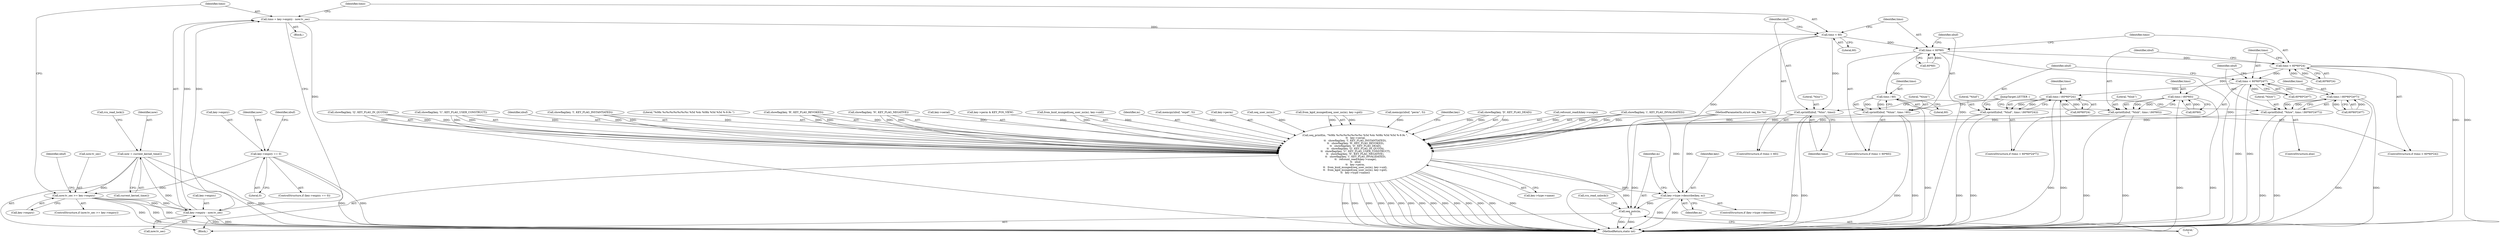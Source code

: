 digraph "0_linux_363b02dab09b3226f3bd1420dad9c72b79a42a76_12@integer" {
"1000192" [label="(Call,timo = key->expiry - now.tv_sec)"];
"1000194" [label="(Call,key->expiry - now.tv_sec)"];
"1000178" [label="(Call,now.tv_sec >= key->expiry)"];
"1000161" [label="(Call,now = current_kernel_time())"];
"1000166" [label="(Call,key->expiry == 0)"];
"1000202" [label="(Call,timo < 60)"];
"1000205" [label="(Call,sprintf(xbuf, \"%lus\", timo))"];
"1000274" [label="(Call,seq_printf(m, \"%08x %c%c%c%c%c%c%c %5d %4s %08x %5d %5d %-9.9s \",\n \t\t   key->serial,\n\t\t   showflag(key, 'I', KEY_FLAG_INSTANTIATED),\n \t\t   showflag(key, 'R', KEY_FLAG_REVOKED),\n \t\t   showflag(key, 'D', KEY_FLAG_DEAD),\n \t\t   showflag(key, 'Q', KEY_FLAG_IN_QUOTA),\n \t\t   showflag(key, 'U', KEY_FLAG_USER_CONSTRUCT),\n\t\t   showflag(key, 'N', KEY_FLAG_NEGATIVE),\n \t\t   showflag(key, 'i', KEY_FLAG_INVALIDATED),\n \t\t   refcount_read(&key->usage),\n \t\t   xbuf,\n\t\t   key->perm,\n\t\t   from_kuid_munged(seq_user_ns(m), key->uid),\n\t\t   from_kgid_munged(seq_user_ns(m), key->gid),\n\t\t   key->type->name))"];
"1000340" [label="(Call,key->type->describe(key, m))"];
"1000343" [label="(Call,seq_putc(m, '\n'))"];
"1000211" [label="(Call,timo < 60*60)"];
"1000219" [label="(Call,timo / 60)"];
"1000216" [label="(Call,sprintf(xbuf, \"%lum\", timo / 60))"];
"1000224" [label="(Call,timo < 60*60*24)"];
"1000234" [label="(Call,timo / (60*60))"];
"1000231" [label="(Call,sprintf(xbuf, \"%luh\", timo / (60*60)))"];
"1000241" [label="(Call,timo < 60*60*24*7)"];
"1000253" [label="(Call,timo / (60*60*24))"];
"1000250" [label="(Call,sprintf(xbuf, \"%lud\", timo / (60*60*24)))"];
"1000264" [label="(Call,timo / (60*60*24*7))"];
"1000261" [label="(Call,sprintf(xbuf, \"%luw\", timo / (60*60*24*7)))"];
"1000203" [label="(Identifier,timo)"];
"1000292" [label="(Call,showflag(key, 'Q', KEY_FLAG_IN_QUOTA))"];
"1000296" [label="(Call,showflag(key, 'U', KEY_FLAG_USER_CONSTRUCT))"];
"1000232" [label="(Identifier,xbuf)"];
"1000313" [label="(Identifier,xbuf)"];
"1000334" [label="(ControlStructure,if (key->type->describe))"];
"1000252" [label="(Literal,\"%lud\")"];
"1000262" [label="(Identifier,xbuf)"];
"1000192" [label="(Call,timo = key->expiry - now.tv_sec)"];
"1000204" [label="(Literal,60)"];
"1000213" [label="(Call,60*60)"];
"1000194" [label="(Call,key->expiry - now.tv_sec)"];
"1000243" [label="(Call,60*60*24*7)"];
"1000280" [label="(Call,showflag(key, 'I', KEY_FLAG_INSTANTIATED))"];
"1000340" [label="(Call,key->type->describe(key, m))"];
"1000263" [label="(Literal,\"%luw\")"];
"1000163" [label="(Call,current_kernel_time())"];
"1000170" [label="(Literal,0)"];
"1000195" [label="(Call,key->expiry)"];
"1000224" [label="(Call,timo < 60*60*24)"];
"1000349" [label="(MethodReturn,static int)"];
"1000276" [label="(Literal,\"%08x %c%c%c%c%c%c%c %5d %4s %08x %5d %5d %-9.9s \")"];
"1000284" [label="(Call,showflag(key, 'R', KEY_FLAG_REVOKED))"];
"1000167" [label="(Call,key->expiry)"];
"1000342" [label="(Identifier,m)"];
"1000344" [label="(Identifier,m)"];
"1000223" [label="(ControlStructure,if (timo < 60*60*24))"];
"1000206" [label="(Identifier,xbuf)"];
"1000255" [label="(Call,60*60*24)"];
"1000300" [label="(Call,showflag(key, 'N', KEY_FLAG_NEGATIVE))"];
"1000207" [label="(Literal,\"%lus\")"];
"1000180" [label="(Identifier,now)"];
"1000225" [label="(Identifier,timo)"];
"1000277" [label="(Call,key->serial)"];
"1000235" [label="(Identifier,timo)"];
"1000260" [label="(ControlStructure,else)"];
"1000251" [label="(Identifier,xbuf)"];
"1000166" [label="(Call,key->expiry == 0)"];
"1000221" [label="(Literal,60)"];
"1000179" [label="(Call,now.tv_sec)"];
"1000273" [label="(JumpTarget,LETTER :)"];
"1000346" [label="(Call,rcu_read_unlock())"];
"1000124" [label="(Call,key->perm & KEY_POS_VIEW)"];
"1000177" [label="(ControlStructure,if (now.tv_sec >= key->expiry))"];
"1000220" [label="(Identifier,timo)"];
"1000217" [label="(Identifier,xbuf)"];
"1000226" [label="(Call,60*60*24)"];
"1000236" [label="(Call,60*60)"];
"1000341" [label="(Identifier,key)"];
"1000218" [label="(Literal,\"%lum\")"];
"1000173" [label="(Identifier,xbuf)"];
"1000191" [label="(Block,)"];
"1000210" [label="(ControlStructure,if (timo < 60*60))"];
"1000219" [label="(Call,timo / 60)"];
"1000202" [label="(Call,timo < 60)"];
"1000250" [label="(Call,sprintf(xbuf, \"%lud\", timo / (60*60*24)))"];
"1000198" [label="(Call,now.tv_sec)"];
"1000231" [label="(Call,sprintf(xbuf, \"%luh\", timo / (60*60)))"];
"1000165" [label="(ControlStructure,if (key->expiry == 0))"];
"1000208" [label="(Identifier,timo)"];
"1000254" [label="(Identifier,timo)"];
"1000234" [label="(Call,timo / (60*60))"];
"1000345" [label="(Literal,'\n')"];
"1000104" [label="(MethodParameterIn,struct seq_file *m)"];
"1000182" [label="(Call,key->expiry)"];
"1000211" [label="(Call,timo < 60*60)"];
"1000317" [label="(Call,from_kuid_munged(seq_user_ns(m), key->uid))"];
"1000343" [label="(Call,seq_putc(m, '\n'))"];
"1000275" [label="(Identifier,m)"];
"1000329" [label="(Call,key->type->name)"];
"1000193" [label="(Identifier,timo)"];
"1000186" [label="(Call,memcpy(xbuf, \"expd\", 5))"];
"1000264" [label="(Call,timo / (60*60*24*7))"];
"1000178" [label="(Call,now.tv_sec >= key->expiry)"];
"1000205" [label="(Call,sprintf(xbuf, \"%lus\", timo))"];
"1000216" [label="(Call,sprintf(xbuf, \"%lum\", timo / 60))"];
"1000233" [label="(Literal,\"%luh\")"];
"1000314" [label="(Call,key->perm)"];
"1000161" [label="(Call,now = current_kernel_time())"];
"1000240" [label="(ControlStructure,if (timo < 60*60*24*7))"];
"1000324" [label="(Call,seq_user_ns(m))"];
"1000164" [label="(Call,rcu_read_lock())"];
"1000323" [label="(Call,from_kgid_munged(seq_user_ns(m), key->gid))"];
"1000162" [label="(Identifier,now)"];
"1000172" [label="(Call,memcpy(xbuf, \"perm\", 5))"];
"1000242" [label="(Identifier,timo)"];
"1000201" [label="(ControlStructure,if (timo < 60))"];
"1000106" [label="(Block,)"];
"1000265" [label="(Identifier,timo)"];
"1000241" [label="(Call,timo < 60*60*24*7)"];
"1000274" [label="(Call,seq_printf(m, \"%08x %c%c%c%c%c%c%c %5d %4s %08x %5d %5d %-9.9s \",\n \t\t   key->serial,\n\t\t   showflag(key, 'I', KEY_FLAG_INSTANTIATED),\n \t\t   showflag(key, 'R', KEY_FLAG_REVOKED),\n \t\t   showflag(key, 'D', KEY_FLAG_DEAD),\n \t\t   showflag(key, 'Q', KEY_FLAG_IN_QUOTA),\n \t\t   showflag(key, 'U', KEY_FLAG_USER_CONSTRUCT),\n\t\t   showflag(key, 'N', KEY_FLAG_NEGATIVE),\n \t\t   showflag(key, 'i', KEY_FLAG_INVALIDATED),\n \t\t   refcount_read(&key->usage),\n \t\t   xbuf,\n\t\t   key->perm,\n\t\t   from_kuid_munged(seq_user_ns(m), key->uid),\n\t\t   from_kgid_munged(seq_user_ns(m), key->gid),\n\t\t   key->type->name))"];
"1000337" [label="(Identifier,key)"];
"1000288" [label="(Call,showflag(key, 'D', KEY_FLAG_DEAD))"];
"1000212" [label="(Identifier,timo)"];
"1000308" [label="(Call,refcount_read(&key->usage))"];
"1000253" [label="(Call,timo / (60*60*24))"];
"1000304" [label="(Call,showflag(key, 'i', KEY_FLAG_INVALIDATED))"];
"1000261" [label="(Call,sprintf(xbuf, \"%luw\", timo / (60*60*24*7)))"];
"1000266" [label="(Call,60*60*24*7)"];
"1000187" [label="(Identifier,xbuf)"];
"1000192" -> "1000191"  [label="AST: "];
"1000192" -> "1000194"  [label="CFG: "];
"1000193" -> "1000192"  [label="AST: "];
"1000194" -> "1000192"  [label="AST: "];
"1000203" -> "1000192"  [label="CFG: "];
"1000192" -> "1000349"  [label="DDG: "];
"1000194" -> "1000192"  [label="DDG: "];
"1000194" -> "1000192"  [label="DDG: "];
"1000192" -> "1000202"  [label="DDG: "];
"1000194" -> "1000198"  [label="CFG: "];
"1000195" -> "1000194"  [label="AST: "];
"1000198" -> "1000194"  [label="AST: "];
"1000194" -> "1000349"  [label="DDG: "];
"1000194" -> "1000349"  [label="DDG: "];
"1000178" -> "1000194"  [label="DDG: "];
"1000178" -> "1000194"  [label="DDG: "];
"1000161" -> "1000194"  [label="DDG: "];
"1000178" -> "1000177"  [label="AST: "];
"1000178" -> "1000182"  [label="CFG: "];
"1000179" -> "1000178"  [label="AST: "];
"1000182" -> "1000178"  [label="AST: "];
"1000187" -> "1000178"  [label="CFG: "];
"1000193" -> "1000178"  [label="CFG: "];
"1000178" -> "1000349"  [label="DDG: "];
"1000178" -> "1000349"  [label="DDG: "];
"1000178" -> "1000349"  [label="DDG: "];
"1000161" -> "1000178"  [label="DDG: "];
"1000166" -> "1000178"  [label="DDG: "];
"1000161" -> "1000106"  [label="AST: "];
"1000161" -> "1000163"  [label="CFG: "];
"1000162" -> "1000161"  [label="AST: "];
"1000163" -> "1000161"  [label="AST: "];
"1000164" -> "1000161"  [label="CFG: "];
"1000161" -> "1000349"  [label="DDG: "];
"1000161" -> "1000349"  [label="DDG: "];
"1000166" -> "1000165"  [label="AST: "];
"1000166" -> "1000170"  [label="CFG: "];
"1000167" -> "1000166"  [label="AST: "];
"1000170" -> "1000166"  [label="AST: "];
"1000173" -> "1000166"  [label="CFG: "];
"1000180" -> "1000166"  [label="CFG: "];
"1000166" -> "1000349"  [label="DDG: "];
"1000166" -> "1000349"  [label="DDG: "];
"1000202" -> "1000201"  [label="AST: "];
"1000202" -> "1000204"  [label="CFG: "];
"1000203" -> "1000202"  [label="AST: "];
"1000204" -> "1000202"  [label="AST: "];
"1000206" -> "1000202"  [label="CFG: "];
"1000212" -> "1000202"  [label="CFG: "];
"1000202" -> "1000349"  [label="DDG: "];
"1000202" -> "1000205"  [label="DDG: "];
"1000202" -> "1000211"  [label="DDG: "];
"1000205" -> "1000201"  [label="AST: "];
"1000205" -> "1000208"  [label="CFG: "];
"1000206" -> "1000205"  [label="AST: "];
"1000207" -> "1000205"  [label="AST: "];
"1000208" -> "1000205"  [label="AST: "];
"1000273" -> "1000205"  [label="CFG: "];
"1000205" -> "1000349"  [label="DDG: "];
"1000205" -> "1000349"  [label="DDG: "];
"1000205" -> "1000274"  [label="DDG: "];
"1000274" -> "1000106"  [label="AST: "];
"1000274" -> "1000329"  [label="CFG: "];
"1000275" -> "1000274"  [label="AST: "];
"1000276" -> "1000274"  [label="AST: "];
"1000277" -> "1000274"  [label="AST: "];
"1000280" -> "1000274"  [label="AST: "];
"1000284" -> "1000274"  [label="AST: "];
"1000288" -> "1000274"  [label="AST: "];
"1000292" -> "1000274"  [label="AST: "];
"1000296" -> "1000274"  [label="AST: "];
"1000300" -> "1000274"  [label="AST: "];
"1000304" -> "1000274"  [label="AST: "];
"1000308" -> "1000274"  [label="AST: "];
"1000313" -> "1000274"  [label="AST: "];
"1000314" -> "1000274"  [label="AST: "];
"1000317" -> "1000274"  [label="AST: "];
"1000323" -> "1000274"  [label="AST: "];
"1000329" -> "1000274"  [label="AST: "];
"1000337" -> "1000274"  [label="CFG: "];
"1000274" -> "1000349"  [label="DDG: "];
"1000274" -> "1000349"  [label="DDG: "];
"1000274" -> "1000349"  [label="DDG: "];
"1000274" -> "1000349"  [label="DDG: "];
"1000274" -> "1000349"  [label="DDG: "];
"1000274" -> "1000349"  [label="DDG: "];
"1000274" -> "1000349"  [label="DDG: "];
"1000274" -> "1000349"  [label="DDG: "];
"1000274" -> "1000349"  [label="DDG: "];
"1000274" -> "1000349"  [label="DDG: "];
"1000274" -> "1000349"  [label="DDG: "];
"1000274" -> "1000349"  [label="DDG: "];
"1000274" -> "1000349"  [label="DDG: "];
"1000274" -> "1000349"  [label="DDG: "];
"1000274" -> "1000349"  [label="DDG: "];
"1000324" -> "1000274"  [label="DDG: "];
"1000104" -> "1000274"  [label="DDG: "];
"1000280" -> "1000274"  [label="DDG: "];
"1000280" -> "1000274"  [label="DDG: "];
"1000280" -> "1000274"  [label="DDG: "];
"1000284" -> "1000274"  [label="DDG: "];
"1000284" -> "1000274"  [label="DDG: "];
"1000284" -> "1000274"  [label="DDG: "];
"1000288" -> "1000274"  [label="DDG: "];
"1000288" -> "1000274"  [label="DDG: "];
"1000288" -> "1000274"  [label="DDG: "];
"1000292" -> "1000274"  [label="DDG: "];
"1000292" -> "1000274"  [label="DDG: "];
"1000292" -> "1000274"  [label="DDG: "];
"1000296" -> "1000274"  [label="DDG: "];
"1000296" -> "1000274"  [label="DDG: "];
"1000296" -> "1000274"  [label="DDG: "];
"1000300" -> "1000274"  [label="DDG: "];
"1000300" -> "1000274"  [label="DDG: "];
"1000300" -> "1000274"  [label="DDG: "];
"1000304" -> "1000274"  [label="DDG: "];
"1000304" -> "1000274"  [label="DDG: "];
"1000304" -> "1000274"  [label="DDG: "];
"1000308" -> "1000274"  [label="DDG: "];
"1000186" -> "1000274"  [label="DDG: "];
"1000250" -> "1000274"  [label="DDG: "];
"1000216" -> "1000274"  [label="DDG: "];
"1000261" -> "1000274"  [label="DDG: "];
"1000231" -> "1000274"  [label="DDG: "];
"1000172" -> "1000274"  [label="DDG: "];
"1000124" -> "1000274"  [label="DDG: "];
"1000317" -> "1000274"  [label="DDG: "];
"1000317" -> "1000274"  [label="DDG: "];
"1000323" -> "1000274"  [label="DDG: "];
"1000323" -> "1000274"  [label="DDG: "];
"1000274" -> "1000340"  [label="DDG: "];
"1000274" -> "1000343"  [label="DDG: "];
"1000340" -> "1000334"  [label="AST: "];
"1000340" -> "1000342"  [label="CFG: "];
"1000341" -> "1000340"  [label="AST: "];
"1000342" -> "1000340"  [label="AST: "];
"1000344" -> "1000340"  [label="CFG: "];
"1000340" -> "1000349"  [label="DDG: "];
"1000340" -> "1000349"  [label="DDG: "];
"1000304" -> "1000340"  [label="DDG: "];
"1000104" -> "1000340"  [label="DDG: "];
"1000340" -> "1000343"  [label="DDG: "];
"1000343" -> "1000106"  [label="AST: "];
"1000343" -> "1000345"  [label="CFG: "];
"1000344" -> "1000343"  [label="AST: "];
"1000345" -> "1000343"  [label="AST: "];
"1000346" -> "1000343"  [label="CFG: "];
"1000343" -> "1000349"  [label="DDG: "];
"1000343" -> "1000349"  [label="DDG: "];
"1000104" -> "1000343"  [label="DDG: "];
"1000211" -> "1000210"  [label="AST: "];
"1000211" -> "1000213"  [label="CFG: "];
"1000212" -> "1000211"  [label="AST: "];
"1000213" -> "1000211"  [label="AST: "];
"1000217" -> "1000211"  [label="CFG: "];
"1000225" -> "1000211"  [label="CFG: "];
"1000211" -> "1000349"  [label="DDG: "];
"1000211" -> "1000349"  [label="DDG: "];
"1000213" -> "1000211"  [label="DDG: "];
"1000211" -> "1000219"  [label="DDG: "];
"1000211" -> "1000224"  [label="DDG: "];
"1000219" -> "1000216"  [label="AST: "];
"1000219" -> "1000221"  [label="CFG: "];
"1000220" -> "1000219"  [label="AST: "];
"1000221" -> "1000219"  [label="AST: "];
"1000216" -> "1000219"  [label="CFG: "];
"1000219" -> "1000349"  [label="DDG: "];
"1000219" -> "1000216"  [label="DDG: "];
"1000219" -> "1000216"  [label="DDG: "];
"1000216" -> "1000210"  [label="AST: "];
"1000217" -> "1000216"  [label="AST: "];
"1000218" -> "1000216"  [label="AST: "];
"1000273" -> "1000216"  [label="CFG: "];
"1000216" -> "1000349"  [label="DDG: "];
"1000216" -> "1000349"  [label="DDG: "];
"1000224" -> "1000223"  [label="AST: "];
"1000224" -> "1000226"  [label="CFG: "];
"1000225" -> "1000224"  [label="AST: "];
"1000226" -> "1000224"  [label="AST: "];
"1000232" -> "1000224"  [label="CFG: "];
"1000242" -> "1000224"  [label="CFG: "];
"1000224" -> "1000349"  [label="DDG: "];
"1000224" -> "1000349"  [label="DDG: "];
"1000226" -> "1000224"  [label="DDG: "];
"1000226" -> "1000224"  [label="DDG: "];
"1000224" -> "1000234"  [label="DDG: "];
"1000224" -> "1000241"  [label="DDG: "];
"1000234" -> "1000231"  [label="AST: "];
"1000234" -> "1000236"  [label="CFG: "];
"1000235" -> "1000234"  [label="AST: "];
"1000236" -> "1000234"  [label="AST: "];
"1000231" -> "1000234"  [label="CFG: "];
"1000234" -> "1000349"  [label="DDG: "];
"1000234" -> "1000349"  [label="DDG: "];
"1000234" -> "1000231"  [label="DDG: "];
"1000234" -> "1000231"  [label="DDG: "];
"1000236" -> "1000234"  [label="DDG: "];
"1000231" -> "1000223"  [label="AST: "];
"1000232" -> "1000231"  [label="AST: "];
"1000233" -> "1000231"  [label="AST: "];
"1000273" -> "1000231"  [label="CFG: "];
"1000231" -> "1000349"  [label="DDG: "];
"1000231" -> "1000349"  [label="DDG: "];
"1000241" -> "1000240"  [label="AST: "];
"1000241" -> "1000243"  [label="CFG: "];
"1000242" -> "1000241"  [label="AST: "];
"1000243" -> "1000241"  [label="AST: "];
"1000251" -> "1000241"  [label="CFG: "];
"1000262" -> "1000241"  [label="CFG: "];
"1000241" -> "1000349"  [label="DDG: "];
"1000241" -> "1000349"  [label="DDG: "];
"1000243" -> "1000241"  [label="DDG: "];
"1000243" -> "1000241"  [label="DDG: "];
"1000241" -> "1000253"  [label="DDG: "];
"1000241" -> "1000264"  [label="DDG: "];
"1000253" -> "1000250"  [label="AST: "];
"1000253" -> "1000255"  [label="CFG: "];
"1000254" -> "1000253"  [label="AST: "];
"1000255" -> "1000253"  [label="AST: "];
"1000250" -> "1000253"  [label="CFG: "];
"1000253" -> "1000349"  [label="DDG: "];
"1000253" -> "1000349"  [label="DDG: "];
"1000253" -> "1000250"  [label="DDG: "];
"1000253" -> "1000250"  [label="DDG: "];
"1000255" -> "1000253"  [label="DDG: "];
"1000255" -> "1000253"  [label="DDG: "];
"1000250" -> "1000240"  [label="AST: "];
"1000251" -> "1000250"  [label="AST: "];
"1000252" -> "1000250"  [label="AST: "];
"1000273" -> "1000250"  [label="CFG: "];
"1000250" -> "1000349"  [label="DDG: "];
"1000250" -> "1000349"  [label="DDG: "];
"1000264" -> "1000261"  [label="AST: "];
"1000264" -> "1000266"  [label="CFG: "];
"1000265" -> "1000264"  [label="AST: "];
"1000266" -> "1000264"  [label="AST: "];
"1000261" -> "1000264"  [label="CFG: "];
"1000264" -> "1000349"  [label="DDG: "];
"1000264" -> "1000349"  [label="DDG: "];
"1000264" -> "1000261"  [label="DDG: "];
"1000264" -> "1000261"  [label="DDG: "];
"1000266" -> "1000264"  [label="DDG: "];
"1000266" -> "1000264"  [label="DDG: "];
"1000261" -> "1000260"  [label="AST: "];
"1000262" -> "1000261"  [label="AST: "];
"1000263" -> "1000261"  [label="AST: "];
"1000273" -> "1000261"  [label="CFG: "];
"1000261" -> "1000349"  [label="DDG: "];
"1000261" -> "1000349"  [label="DDG: "];
}
